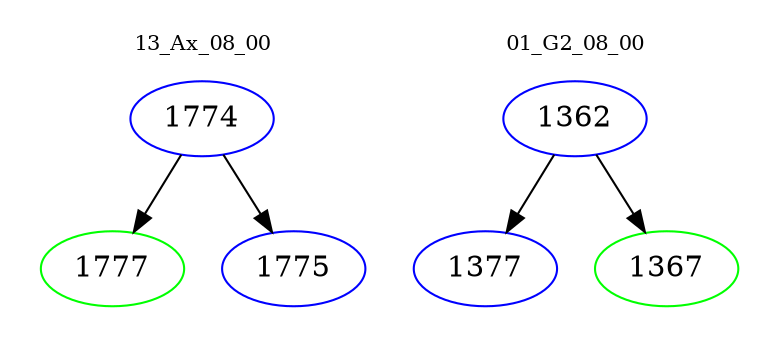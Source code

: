 digraph{
subgraph cluster_0 {
color = white
label = "13_Ax_08_00";
fontsize=10;
T0_1774 [label="1774", color="blue"]
T0_1774 -> T0_1777 [color="black"]
T0_1777 [label="1777", color="green"]
T0_1774 -> T0_1775 [color="black"]
T0_1775 [label="1775", color="blue"]
}
subgraph cluster_1 {
color = white
label = "01_G2_08_00";
fontsize=10;
T1_1362 [label="1362", color="blue"]
T1_1362 -> T1_1377 [color="black"]
T1_1377 [label="1377", color="blue"]
T1_1362 -> T1_1367 [color="black"]
T1_1367 [label="1367", color="green"]
}
}
